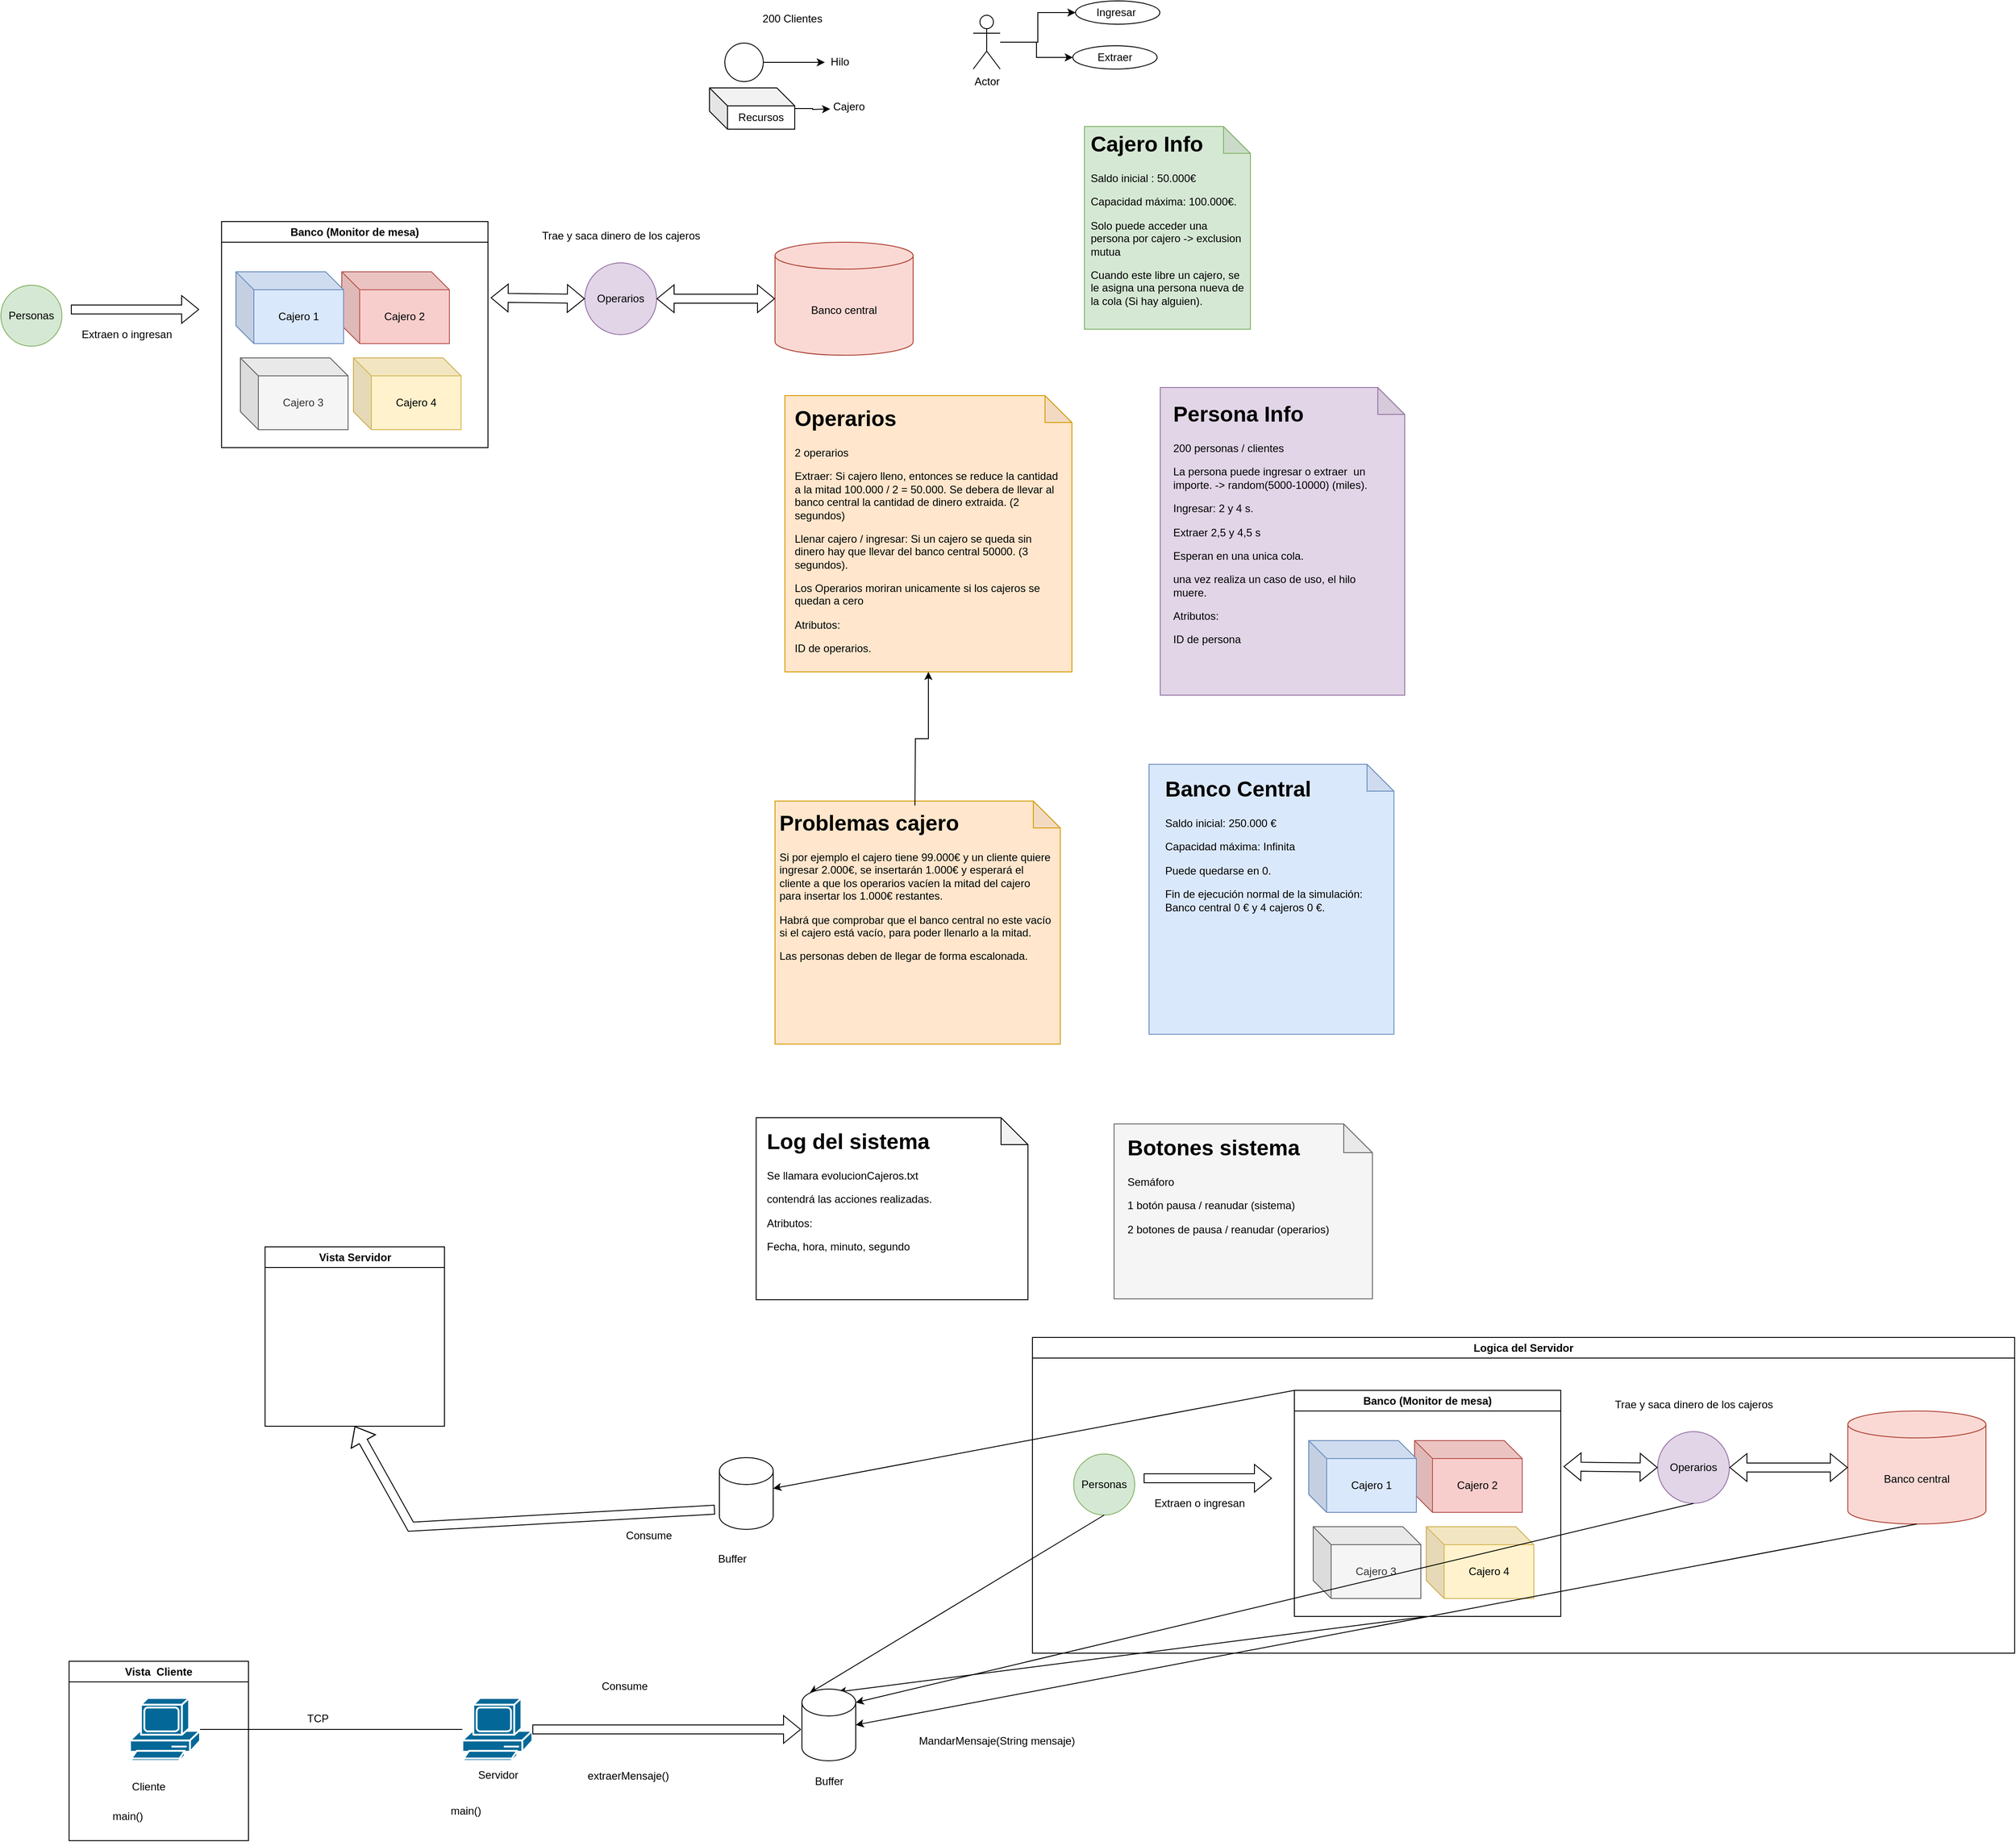 <mxfile version="22.1.8" type="google" pages="2">
  <diagram id="-rW1YneL_aaroQjh3g_W" name="Página-1">
    <mxGraphModel grid="0" page="1" gridSize="10" guides="1" tooltips="1" connect="1" arrows="1" fold="1" pageScale="1" pageWidth="827" pageHeight="1169" math="0" shadow="0">
      <root>
        <mxCell id="0" />
        <mxCell id="1" parent="0" />
        <mxCell id="TOYKRVpFgdd3Ip-o90Fe-3" value="200 Clientes" style="text;html=1;align=center;verticalAlign=middle;resizable=0;points=[];autosize=1;strokeColor=none;fillColor=none;" vertex="1" parent="1">
          <mxGeometry x="52" y="75" width="83" height="26" as="geometry" />
        </mxCell>
        <mxCell id="TOYKRVpFgdd3Ip-o90Fe-7" style="edgeStyle=orthogonalEdgeStyle;rounded=0;orthogonalLoop=1;jettySize=auto;html=1;" edge="1" parent="1" source="TOYKRVpFgdd3Ip-o90Fe-4" target="TOYKRVpFgdd3Ip-o90Fe-5">
          <mxGeometry relative="1" as="geometry" />
        </mxCell>
        <mxCell id="TOYKRVpFgdd3Ip-o90Fe-8" style="edgeStyle=orthogonalEdgeStyle;rounded=0;orthogonalLoop=1;jettySize=auto;html=1;" edge="1" parent="1" source="TOYKRVpFgdd3Ip-o90Fe-4" target="TOYKRVpFgdd3Ip-o90Fe-6">
          <mxGeometry relative="1" as="geometry" />
        </mxCell>
        <mxCell id="TOYKRVpFgdd3Ip-o90Fe-4" value="Actor" style="shape=umlActor;verticalLabelPosition=bottom;verticalAlign=top;html=1;outlineConnect=0;" vertex="1" parent="1">
          <mxGeometry x="296" y="84" width="30" height="60" as="geometry" />
        </mxCell>
        <mxCell id="TOYKRVpFgdd3Ip-o90Fe-5" value="Ingresar&amp;nbsp;" style="ellipse;whiteSpace=wrap;html=1;" vertex="1" parent="1">
          <mxGeometry x="410" y="68" width="94" height="26" as="geometry" />
        </mxCell>
        <mxCell id="TOYKRVpFgdd3Ip-o90Fe-6" value="Extraer" style="ellipse;whiteSpace=wrap;html=1;" vertex="1" parent="1">
          <mxGeometry x="407" y="118" width="94" height="26" as="geometry" />
        </mxCell>
        <mxCell id="TOYKRVpFgdd3Ip-o90Fe-10" value="Cajero 4" style="shape=cube;whiteSpace=wrap;html=1;boundedLbl=1;backgroundOutline=1;darkOpacity=0.05;darkOpacity2=0.1;fillColor=#fff2cc;strokeColor=#d6b656;" vertex="1" parent="1">
          <mxGeometry x="-395" y="466" width="120" height="80" as="geometry" />
        </mxCell>
        <mxCell id="TOYKRVpFgdd3Ip-o90Fe-14" value="" style="shape=note;whiteSpace=wrap;html=1;backgroundOutline=1;darkOpacity=0.05;fillColor=#d5e8d4;strokeColor=#82b366;" vertex="1" parent="1">
          <mxGeometry x="420" y="208" width="185" height="226" as="geometry" />
        </mxCell>
        <mxCell id="TOYKRVpFgdd3Ip-o90Fe-15" value="&lt;h1&gt;Cajero Info&lt;/h1&gt;&lt;p&gt;Saldo inicial : 50.000€&lt;/p&gt;&lt;p&gt;Capacidad máxima: 100.000€.&lt;/p&gt;&lt;p&gt;Solo puede acceder una persona por cajero -&amp;gt; exclusion mutua&lt;/p&gt;&lt;p&gt;Cuando este libre un cajero, se le asigna una persona nueva de la cola (Si hay alguien).&lt;/p&gt;" style="text;html=1;spacing=5;spacingTop=-20;whiteSpace=wrap;overflow=hidden;rounded=0;" vertex="1" parent="1">
          <mxGeometry x="422" y="208" width="183" height="224" as="geometry" />
        </mxCell>
        <mxCell id="TOYKRVpFgdd3Ip-o90Fe-16" value="" style="shape=note;whiteSpace=wrap;html=1;backgroundOutline=1;darkOpacity=0.05;fillColor=#e1d5e7;strokeColor=#9673a6;" vertex="1" parent="1">
          <mxGeometry x="504.5" y="499" width="272.5" height="343" as="geometry" />
        </mxCell>
        <mxCell id="TOYKRVpFgdd3Ip-o90Fe-17" value="&lt;h1&gt;Persona Info&lt;/h1&gt;&lt;p&gt;200 personas / clientes&lt;br&gt;&lt;/p&gt;&lt;p&gt;La persona puede ingresar o extraer&amp;nbsp; un importe. -&amp;gt; random(5000-10000) (miles).&lt;/p&gt;&lt;p&gt;Ingresar: 2 y 4 s.&lt;/p&gt;&lt;p&gt;Extraer 2,5 y 4,5 s&lt;/p&gt;&lt;p&gt;Esperan en una unica cola.&lt;/p&gt;&lt;p&gt;una vez realiza un caso de uso, el hilo muere.&lt;/p&gt;&lt;p&gt;Atributos:&lt;/p&gt;&lt;p&gt;ID de persona&lt;/p&gt;&lt;p&gt;&lt;br&gt;&lt;/p&gt;" style="text;html=1;strokeColor=none;fillColor=none;spacing=5;spacingTop=-20;whiteSpace=wrap;overflow=hidden;rounded=0;" vertex="1" parent="1">
          <mxGeometry x="513.5" y="508.5" width="251.5" height="324" as="geometry" />
        </mxCell>
        <mxCell id="TOYKRVpFgdd3Ip-o90Fe-19" style="edgeStyle=orthogonalEdgeStyle;rounded=0;orthogonalLoop=1;jettySize=auto;html=1;" edge="1" parent="1" source="TOYKRVpFgdd3Ip-o90Fe-18">
          <mxGeometry relative="1" as="geometry">
            <mxPoint x="130.543" y="136.5" as="targetPoint" />
          </mxGeometry>
        </mxCell>
        <mxCell id="TOYKRVpFgdd3Ip-o90Fe-18" value="" style="ellipse;whiteSpace=wrap;html=1;aspect=fixed;" vertex="1" parent="1">
          <mxGeometry x="19" y="115" width="43" height="43" as="geometry" />
        </mxCell>
        <mxCell id="TOYKRVpFgdd3Ip-o90Fe-20" value="Hilo" style="text;html=1;align=center;verticalAlign=middle;resizable=0;points=[];autosize=1;strokeColor=none;fillColor=none;" vertex="1" parent="1">
          <mxGeometry x="128" y="123" width="37" height="26" as="geometry" />
        </mxCell>
        <mxCell id="TOYKRVpFgdd3Ip-o90Fe-22" style="edgeStyle=orthogonalEdgeStyle;rounded=0;orthogonalLoop=1;jettySize=auto;html=1;" edge="1" parent="1" source="TOYKRVpFgdd3Ip-o90Fe-21">
          <mxGeometry relative="1" as="geometry">
            <mxPoint x="136.486" y="188.5" as="targetPoint" />
          </mxGeometry>
        </mxCell>
        <mxCell id="TOYKRVpFgdd3Ip-o90Fe-21" value="Recursos" style="shape=cube;whiteSpace=wrap;html=1;boundedLbl=1;backgroundOutline=1;darkOpacity=0.05;darkOpacity2=0.1;" vertex="1" parent="1">
          <mxGeometry x="2" y="165" width="95" height="46" as="geometry" />
        </mxCell>
        <mxCell id="TOYKRVpFgdd3Ip-o90Fe-23" value="Cajero" style="text;html=1;align=center;verticalAlign=middle;resizable=0;points=[];autosize=1;strokeColor=none;fillColor=none;" vertex="1" parent="1">
          <mxGeometry x="131" y="173" width="52" height="26" as="geometry" />
        </mxCell>
        <mxCell id="TOYKRVpFgdd3Ip-o90Fe-24" value="Personas" style="ellipse;whiteSpace=wrap;html=1;aspect=fixed;fillColor=#d5e8d4;strokeColor=#82b366;" vertex="1" parent="1">
          <mxGeometry x="-788" y="385" width="68" height="68" as="geometry" />
        </mxCell>
        <mxCell id="TOYKRVpFgdd3Ip-o90Fe-25" value="" style="shape=flexArrow;endArrow=classic;html=1;rounded=0;" edge="1" parent="1">
          <mxGeometry width="50" height="50" relative="1" as="geometry">
            <mxPoint x="-710" y="412" as="sourcePoint" />
            <mxPoint x="-567" y="412" as="targetPoint" />
          </mxGeometry>
        </mxCell>
        <mxCell id="TOYKRVpFgdd3Ip-o90Fe-26" value="Operarios" style="ellipse;whiteSpace=wrap;html=1;aspect=fixed;fillColor=#e1d5e7;strokeColor=#9673a6;" vertex="1" parent="1">
          <mxGeometry x="-137" y="360" width="80" height="80" as="geometry" />
        </mxCell>
        <mxCell id="TOYKRVpFgdd3Ip-o90Fe-28" value="" style="shape=note;whiteSpace=wrap;html=1;backgroundOutline=1;darkOpacity=0.05;fillColor=#ffe6cc;strokeColor=#d79b00;" vertex="1" parent="1">
          <mxGeometry x="86" y="508" width="320" height="308" as="geometry" />
        </mxCell>
        <mxCell id="TOYKRVpFgdd3Ip-o90Fe-29" value="&lt;h1&gt;Operarios&lt;/h1&gt;&lt;p&gt;2 operarios&lt;br&gt;&lt;/p&gt;&lt;p&gt;Extraer: Si cajero lleno, entonces se reduce la cantidad a la mitad 100.000 / 2 = 50.000. Se debera de llevar al banco central la cantidad de dinero extraida. (2 segundos)&lt;br&gt;&lt;/p&gt;&lt;p&gt;&lt;span style=&quot;background-color: initial;&quot;&gt;Llenar cajero / ingresar: Si un cajero se queda sin dinero hay que llevar del banco central 50000. (3 segundos).&lt;br&gt;&lt;/span&gt;&lt;/p&gt;&lt;p&gt;&lt;span style=&quot;background-color: initial;&quot;&gt;Los Operarios moriran unicamente si los cajeros se quedan a cero&lt;/span&gt;&lt;/p&gt;&lt;p&gt;Atributos:&lt;/p&gt;&lt;p&gt;ID de operarios.&lt;/p&gt;&lt;p&gt;&lt;br&gt;&lt;/p&gt;&lt;br&gt;&lt;p&gt;&lt;br&gt;&lt;/p&gt;" style="text;html=1;strokeColor=none;fillColor=none;spacing=5;spacingTop=-20;whiteSpace=wrap;overflow=hidden;rounded=0;" vertex="1" parent="1">
          <mxGeometry x="92" y="514" width="302" height="302" as="geometry" />
        </mxCell>
        <mxCell id="213ZR3Vs4Sug7kbHB3aE-2" value="" style="shape=note;whiteSpace=wrap;html=1;backgroundOutline=1;darkOpacity=0.05;fillColor=#ffe6cc;strokeColor=#d79b00;" vertex="1" parent="1">
          <mxGeometry x="75" y="960" width="318" height="271" as="geometry" />
        </mxCell>
        <mxCell id="LbQRR7b4N_GPmRd7gJA1-1" style="edgeStyle=orthogonalEdgeStyle;rounded=0;orthogonalLoop=1;jettySize=auto;html=1;" edge="1" parent="1" target="TOYKRVpFgdd3Ip-o90Fe-28">
          <mxGeometry relative="1" as="geometry">
            <mxPoint x="231" y="965" as="sourcePoint" />
          </mxGeometry>
        </mxCell>
        <mxCell id="213ZR3Vs4Sug7kbHB3aE-3" value="&lt;h1&gt;Problemas cajero&lt;br&gt;&lt;/h1&gt;&lt;p&gt;Si por ejemplo el cajero tiene 99.000€ y un cliente quiere ingresar 2.000€, se insertarán 1.000€ y esperará el cliente a que los operarios vacíen la mitad del cajero para insertar los 1.000€ restantes.&lt;/p&gt;&lt;p&gt;Habrá que comprobar que el banco central no este vacío si el cajero está vacío, para poder llenarlo a la mitad.&lt;br&gt;&lt;/p&gt;&lt;p&gt;Las personas deben de llegar de forma escalonada.&lt;/p&gt;" style="text;html=1;strokeColor=none;fillColor=none;spacing=5;spacingTop=-20;whiteSpace=wrap;overflow=hidden;rounded=0;" vertex="1" parent="1">
          <mxGeometry x="75" y="965" width="311" height="266" as="geometry" />
        </mxCell>
        <mxCell id="213ZR3Vs4Sug7kbHB3aE-5" value="" style="shape=note;whiteSpace=wrap;html=1;backgroundOutline=1;darkOpacity=0.05;fillColor=#dae8fc;strokeColor=#6c8ebf;" vertex="1" parent="1">
          <mxGeometry x="492" y="919" width="273" height="301" as="geometry" />
        </mxCell>
        <mxCell id="213ZR3Vs4Sug7kbHB3aE-6" value="&lt;h1&gt;Banco Central&lt;/h1&gt;&lt;p&gt;Saldo inicial: 250.000 €&lt;br&gt;&lt;/p&gt;&lt;p&gt;Capacidad máxima: Infinita&lt;/p&gt;&lt;p&gt;Puede quedarse en 0.&lt;/p&gt;&lt;p&gt;Fin de ejecución normal de la simulación: Banco central 0 € y 4 cajeros 0 €.&lt;br&gt;&lt;/p&gt;&lt;p&gt;&lt;br&gt;&lt;/p&gt;&lt;p&gt;&lt;br&gt;&lt;/p&gt;&lt;p&gt;&lt;br&gt;&lt;/p&gt;" style="text;html=1;strokeColor=none;fillColor=none;spacing=5;spacingTop=-20;whiteSpace=wrap;overflow=hidden;rounded=0;" vertex="1" parent="1">
          <mxGeometry x="504.5" y="927" width="248" height="267" as="geometry" />
        </mxCell>
        <mxCell id="213ZR3Vs4Sug7kbHB3aE-7" value="" style="shape=note;whiteSpace=wrap;html=1;backgroundOutline=1;darkOpacity=0.05;" vertex="1" parent="1">
          <mxGeometry x="54" y="1313" width="303" height="203" as="geometry" />
        </mxCell>
        <mxCell id="213ZR3Vs4Sug7kbHB3aE-8" value="&lt;h1&gt;Log del sistema&lt;br&gt;&lt;/h1&gt;&lt;p&gt;Se llamara evolucionCajeros.txt&lt;/p&gt;&lt;p&gt;contendrá las acciones realizadas.&lt;/p&gt;&lt;p&gt;Atributos:&lt;/p&gt;&lt;p&gt;Fecha, hora, minuto, segundo&lt;br&gt;&lt;/p&gt;&lt;p&gt;&lt;br&gt;&lt;/p&gt;" style="text;html=1;strokeColor=none;fillColor=none;spacing=5;spacingTop=-20;whiteSpace=wrap;overflow=hidden;rounded=0;" vertex="1" parent="1">
          <mxGeometry x="61" y="1320" width="285" height="189" as="geometry" />
        </mxCell>
        <mxCell id="213ZR3Vs4Sug7kbHB3aE-9" value="" style="shape=note;whiteSpace=wrap;html=1;backgroundOutline=1;darkOpacity=0.05;size=32;fillColor=#f5f5f5;fontColor=#333333;strokeColor=#666666;" vertex="1" parent="1">
          <mxGeometry x="453" y="1320" width="288" height="195" as="geometry" />
        </mxCell>
        <mxCell id="213ZR3Vs4Sug7kbHB3aE-10" value="&lt;h1&gt;Botones sistema&lt;br&gt;&lt;/h1&gt;&lt;p&gt;Semáforo &lt;br&gt;&lt;/p&gt;&lt;p&gt;1 botón pausa / reanudar (sistema)&lt;br&gt;&lt;/p&gt;&lt;p&gt;2 botones de pausa / reanudar (operarios)&lt;br&gt;&lt;/p&gt;" style="text;html=1;strokeColor=none;fillColor=none;spacing=5;spacingTop=-20;whiteSpace=wrap;overflow=hidden;rounded=0;" vertex="1" parent="1">
          <mxGeometry x="463" y="1327" width="269" height="181" as="geometry" />
        </mxCell>
        <mxCell id="LbQRR7b4N_GPmRd7gJA1-3" value="Banco (Monitor de mesa)" style="swimlane;whiteSpace=wrap;html=1;" vertex="1" parent="1">
          <mxGeometry x="-542" y="314" width="297" height="252" as="geometry" />
        </mxCell>
        <mxCell id="TOYKRVpFgdd3Ip-o90Fe-11" value="Cajero 3" style="shape=cube;whiteSpace=wrap;html=1;boundedLbl=1;backgroundOutline=1;darkOpacity=0.05;darkOpacity2=0.1;fillColor=#f5f5f5;fontColor=#333333;strokeColor=#666666;" vertex="1" parent="LbQRR7b4N_GPmRd7gJA1-3">
          <mxGeometry x="21" y="152" width="120" height="80" as="geometry" />
        </mxCell>
        <mxCell id="TOYKRVpFgdd3Ip-o90Fe-12" value="Cajero 2" style="shape=cube;whiteSpace=wrap;html=1;boundedLbl=1;backgroundOutline=1;darkOpacity=0.05;darkOpacity2=0.1;fillColor=#f8cecc;strokeColor=#b85450;" vertex="1" parent="LbQRR7b4N_GPmRd7gJA1-3">
          <mxGeometry x="134" y="56" width="120" height="80" as="geometry" />
        </mxCell>
        <mxCell id="TOYKRVpFgdd3Ip-o90Fe-9" value="Cajero 1" style="shape=cube;whiteSpace=wrap;html=1;boundedLbl=1;backgroundOutline=1;darkOpacity=0.05;darkOpacity2=0.1;fillColor=#dae8fc;strokeColor=#6c8ebf;" vertex="1" parent="LbQRR7b4N_GPmRd7gJA1-3">
          <mxGeometry x="16" y="56" width="120" height="80" as="geometry" />
        </mxCell>
        <mxCell id="LbQRR7b4N_GPmRd7gJA1-4" value="Banco central" style="shape=cylinder3;whiteSpace=wrap;html=1;boundedLbl=1;backgroundOutline=1;size=15;fillColor=#fad9d5;strokeColor=#ae4132;" vertex="1" parent="1">
          <mxGeometry x="75" y="337" width="154" height="126" as="geometry" />
        </mxCell>
        <mxCell id="LbQRR7b4N_GPmRd7gJA1-8" value="" style="shape=flexArrow;endArrow=classic;startArrow=classic;html=1;rounded=0;entryX=0;entryY=0.5;entryDx=0;entryDy=0;" edge="1" parent="1" target="TOYKRVpFgdd3Ip-o90Fe-26">
          <mxGeometry width="100" height="100" relative="1" as="geometry">
            <mxPoint x="-242" y="399" as="sourcePoint" />
            <mxPoint x="-113" y="420.5" as="targetPoint" />
          </mxGeometry>
        </mxCell>
        <mxCell id="LbQRR7b4N_GPmRd7gJA1-9" value="" style="shape=flexArrow;endArrow=classic;startArrow=classic;html=1;rounded=0;entryX=0;entryY=0.5;entryDx=0;entryDy=0;entryPerimeter=0;exitX=1;exitY=0.5;exitDx=0;exitDy=0;" edge="1" parent="1" source="TOYKRVpFgdd3Ip-o90Fe-26" target="LbQRR7b4N_GPmRd7gJA1-4">
          <mxGeometry width="100" height="100" relative="1" as="geometry">
            <mxPoint x="-41" y="391" as="sourcePoint" />
            <mxPoint x="64" y="392" as="targetPoint" />
          </mxGeometry>
        </mxCell>
        <mxCell id="LbQRR7b4N_GPmRd7gJA1-10" value="Extraen o ingresan" style="text;html=1;align=center;verticalAlign=middle;resizable=0;points=[];autosize=1;strokeColor=none;fillColor=none;" vertex="1" parent="1">
          <mxGeometry x="-706" y="427" width="116" height="26" as="geometry" />
        </mxCell>
        <mxCell id="LbQRR7b4N_GPmRd7gJA1-12" value="Trae y saca dinero de los cajeros" style="text;html=1;align=center;verticalAlign=middle;resizable=0;points=[];autosize=1;strokeColor=none;fillColor=none;" vertex="1" parent="1">
          <mxGeometry x="-192.5" y="317" width="190" height="26" as="geometry" />
        </mxCell>
        <mxCell id="a63DuIp2s9BweYHdK9Pb-1" value="" style="shape=mxgraph.cisco.computers_and_peripherals.pc;sketch=0;html=1;pointerEvents=1;dashed=0;fillColor=#036897;strokeColor=#ffffff;strokeWidth=2;verticalLabelPosition=bottom;verticalAlign=top;align=center;outlineConnect=0;" vertex="1" parent="1">
          <mxGeometry x="-644" y="1960" width="78" height="70" as="geometry" />
        </mxCell>
        <mxCell id="a63DuIp2s9BweYHdK9Pb-2" value="" style="shape=mxgraph.cisco.computers_and_peripherals.pc;sketch=0;html=1;pointerEvents=1;dashed=0;fillColor=#036897;strokeColor=#ffffff;strokeWidth=2;verticalLabelPosition=bottom;verticalAlign=top;align=center;outlineConnect=0;" vertex="1" parent="1">
          <mxGeometry x="-273.5" y="1960" width="78" height="70" as="geometry" />
        </mxCell>
        <mxCell id="a63DuIp2s9BweYHdK9Pb-3" value="Cliente&amp;nbsp;" style="text;html=1;align=center;verticalAlign=middle;resizable=0;points=[];autosize=1;strokeColor=none;fillColor=none;" vertex="1" parent="1">
          <mxGeometry x="-652.5" y="2046" width="60" height="26" as="geometry" />
        </mxCell>
        <mxCell id="a63DuIp2s9BweYHdK9Pb-4" value="&lt;br&gt;Servidor&lt;br&gt;" style="text;html=1;align=center;verticalAlign=middle;resizable=0;points=[];autosize=1;strokeColor=none;fillColor=none;" vertex="1" parent="1">
          <mxGeometry x="-266" y="2017" width="63" height="41" as="geometry" />
        </mxCell>
        <mxCell id="a63DuIp2s9BweYHdK9Pb-5" value="" style="endArrow=none;html=1;rounded=0;" edge="1" parent="1" source="a63DuIp2s9BweYHdK9Pb-1" target="a63DuIp2s9BweYHdK9Pb-2">
          <mxGeometry width="50" height="50" relative="1" as="geometry">
            <mxPoint x="-400" y="2117" as="sourcePoint" />
            <mxPoint x="-350" y="2067" as="targetPoint" />
          </mxGeometry>
        </mxCell>
        <mxCell id="a63DuIp2s9BweYHdK9Pb-6" value="TCP" style="text;html=1;align=center;verticalAlign=middle;resizable=0;points=[];autosize=1;strokeColor=none;fillColor=none;" vertex="1" parent="1">
          <mxGeometry x="-456.5" y="1970" width="42" height="26" as="geometry" />
        </mxCell>
        <mxCell id="a63DuIp2s9BweYHdK9Pb-21" value="Cajero 4" style="shape=cube;whiteSpace=wrap;html=1;boundedLbl=1;backgroundOutline=1;darkOpacity=0.05;darkOpacity2=0.1;fillColor=#fff2cc;strokeColor=#d6b656;" vertex="1" parent="1">
          <mxGeometry x="801" y="1769" width="120" height="80" as="geometry" />
        </mxCell>
        <mxCell id="a63DuIp2s9BweYHdK9Pb-22" value="Personas" style="ellipse;whiteSpace=wrap;html=1;aspect=fixed;fillColor=#d5e8d4;strokeColor=#82b366;" vertex="1" parent="1">
          <mxGeometry x="408" y="1688" width="68" height="68" as="geometry" />
        </mxCell>
        <mxCell id="a63DuIp2s9BweYHdK9Pb-23" value="" style="shape=flexArrow;endArrow=classic;html=1;rounded=0;" edge="1" parent="1">
          <mxGeometry width="50" height="50" relative="1" as="geometry">
            <mxPoint x="486" y="1715" as="sourcePoint" />
            <mxPoint x="629" y="1715" as="targetPoint" />
          </mxGeometry>
        </mxCell>
        <mxCell id="a63DuIp2s9BweYHdK9Pb-24" value="Operarios" style="ellipse;whiteSpace=wrap;html=1;aspect=fixed;fillColor=#e1d5e7;strokeColor=#9673a6;" vertex="1" parent="1">
          <mxGeometry x="1059" y="1663" width="80" height="80" as="geometry" />
        </mxCell>
        <mxCell id="a63DuIp2s9BweYHdK9Pb-25" value="Banco (Monitor de mesa)" style="swimlane;whiteSpace=wrap;html=1;" vertex="1" parent="1">
          <mxGeometry x="654" y="1617" width="297" height="252" as="geometry" />
        </mxCell>
        <mxCell id="a63DuIp2s9BweYHdK9Pb-26" value="Cajero 3" style="shape=cube;whiteSpace=wrap;html=1;boundedLbl=1;backgroundOutline=1;darkOpacity=0.05;darkOpacity2=0.1;fillColor=#f5f5f5;fontColor=#333333;strokeColor=#666666;" vertex="1" parent="a63DuIp2s9BweYHdK9Pb-25">
          <mxGeometry x="21" y="152" width="120" height="80" as="geometry" />
        </mxCell>
        <mxCell id="a63DuIp2s9BweYHdK9Pb-27" value="Cajero 2" style="shape=cube;whiteSpace=wrap;html=1;boundedLbl=1;backgroundOutline=1;darkOpacity=0.05;darkOpacity2=0.1;fillColor=#f8cecc;strokeColor=#b85450;" vertex="1" parent="a63DuIp2s9BweYHdK9Pb-25">
          <mxGeometry x="134" y="56" width="120" height="80" as="geometry" />
        </mxCell>
        <mxCell id="a63DuIp2s9BweYHdK9Pb-28" value="Cajero 1" style="shape=cube;whiteSpace=wrap;html=1;boundedLbl=1;backgroundOutline=1;darkOpacity=0.05;darkOpacity2=0.1;fillColor=#dae8fc;strokeColor=#6c8ebf;" vertex="1" parent="a63DuIp2s9BweYHdK9Pb-25">
          <mxGeometry x="16" y="56" width="120" height="80" as="geometry" />
        </mxCell>
        <mxCell id="a63DuIp2s9BweYHdK9Pb-29" value="Banco central" style="shape=cylinder3;whiteSpace=wrap;html=1;boundedLbl=1;backgroundOutline=1;size=15;fillColor=#fad9d5;strokeColor=#ae4132;" vertex="1" parent="1">
          <mxGeometry x="1271" y="1640" width="154" height="126" as="geometry" />
        </mxCell>
        <mxCell id="a63DuIp2s9BweYHdK9Pb-30" value="" style="shape=flexArrow;endArrow=classic;startArrow=classic;html=1;rounded=0;entryX=0;entryY=0.5;entryDx=0;entryDy=0;" edge="1" parent="1" target="a63DuIp2s9BweYHdK9Pb-24">
          <mxGeometry width="100" height="100" relative="1" as="geometry">
            <mxPoint x="954" y="1702" as="sourcePoint" />
            <mxPoint x="1083" y="1723.5" as="targetPoint" />
          </mxGeometry>
        </mxCell>
        <mxCell id="a63DuIp2s9BweYHdK9Pb-31" value="" style="shape=flexArrow;endArrow=classic;startArrow=classic;html=1;rounded=0;entryX=0;entryY=0.5;entryDx=0;entryDy=0;entryPerimeter=0;exitX=1;exitY=0.5;exitDx=0;exitDy=0;" edge="1" parent="1" source="a63DuIp2s9BweYHdK9Pb-24" target="a63DuIp2s9BweYHdK9Pb-29">
          <mxGeometry width="100" height="100" relative="1" as="geometry">
            <mxPoint x="1155" y="1694" as="sourcePoint" />
            <mxPoint x="1260" y="1695" as="targetPoint" />
          </mxGeometry>
        </mxCell>
        <mxCell id="a63DuIp2s9BweYHdK9Pb-32" value="Extraen o ingresan" style="text;html=1;align=center;verticalAlign=middle;resizable=0;points=[];autosize=1;strokeColor=none;fillColor=none;" vertex="1" parent="1">
          <mxGeometry x="490" y="1730" width="116" height="26" as="geometry" />
        </mxCell>
        <mxCell id="a63DuIp2s9BweYHdK9Pb-33" value="Trae y saca dinero de los cajeros" style="text;html=1;align=center;verticalAlign=middle;resizable=0;points=[];autosize=1;strokeColor=none;fillColor=none;" vertex="1" parent="1">
          <mxGeometry x="1003.5" y="1620" width="190" height="26" as="geometry" />
        </mxCell>
        <mxCell id="a63DuIp2s9BweYHdK9Pb-34" value="Logica del Servidor" style="swimlane;whiteSpace=wrap;html=1;" vertex="1" parent="1">
          <mxGeometry x="362" y="1558" width="1095" height="352" as="geometry" />
        </mxCell>
        <mxCell id="a63DuIp2s9BweYHdK9Pb-35" value="main()" style="text;html=1;align=center;verticalAlign=middle;resizable=0;points=[];autosize=1;strokeColor=none;fillColor=none;" vertex="1" parent="1">
          <mxGeometry x="-674" y="2079" width="54" height="26" as="geometry" />
        </mxCell>
        <mxCell id="a63DuIp2s9BweYHdK9Pb-36" value="main()" style="text;html=1;align=center;verticalAlign=middle;resizable=0;points=[];autosize=1;strokeColor=none;fillColor=none;" vertex="1" parent="1">
          <mxGeometry x="-297" y="2073" width="54" height="26" as="geometry" />
        </mxCell>
        <mxCell id="a63DuIp2s9BweYHdK9Pb-37" value="" style="endArrow=classic;html=1;rounded=0;exitX=0.5;exitY=1;exitDx=0;exitDy=0;entryX=0.145;entryY=0;entryDx=0;entryDy=4.35;entryPerimeter=0;" edge="1" parent="1" source="a63DuIp2s9BweYHdK9Pb-22" target="H0kZTeJ23ygIbYJcNCNT-1">
          <mxGeometry width="50" height="50" relative="1" as="geometry">
            <mxPoint x="491" y="2050" as="sourcePoint" />
            <mxPoint x="205" y="1949" as="targetPoint" />
          </mxGeometry>
        </mxCell>
        <mxCell id="a63DuIp2s9BweYHdK9Pb-38" value="" style="endArrow=classic;html=1;rounded=0;exitX=0.5;exitY=1;exitDx=0;exitDy=0;entryX=0.674;entryY=0.04;entryDx=0;entryDy=0;entryPerimeter=0;" edge="1" parent="1" source="a63DuIp2s9BweYHdK9Pb-25" target="H0kZTeJ23ygIbYJcNCNT-1">
          <mxGeometry width="50" height="50" relative="1" as="geometry">
            <mxPoint x="713" y="1953" as="sourcePoint" />
            <mxPoint x="227" y="1966" as="targetPoint" />
          </mxGeometry>
        </mxCell>
        <mxCell id="a63DuIp2s9BweYHdK9Pb-39" value="" style="endArrow=classic;html=1;rounded=0;exitX=0.5;exitY=1;exitDx=0;exitDy=0;entryX=1;entryY=0;entryDx=0;entryDy=15;entryPerimeter=0;" edge="1" parent="1" source="a63DuIp2s9BweYHdK9Pb-24" target="H0kZTeJ23ygIbYJcNCNT-1">
          <mxGeometry width="50" height="50" relative="1" as="geometry">
            <mxPoint x="713" y="1953" as="sourcePoint" />
            <mxPoint x="262" y="1982" as="targetPoint" />
          </mxGeometry>
        </mxCell>
        <mxCell id="a63DuIp2s9BweYHdK9Pb-40" value="" style="endArrow=classic;html=1;rounded=0;exitX=0.5;exitY=1;exitDx=0;exitDy=0;exitPerimeter=0;entryX=1;entryY=0.5;entryDx=0;entryDy=0;entryPerimeter=0;" edge="1" parent="1" source="a63DuIp2s9BweYHdK9Pb-29" target="H0kZTeJ23ygIbYJcNCNT-1">
          <mxGeometry width="50" height="50" relative="1" as="geometry">
            <mxPoint x="713" y="1953" as="sourcePoint" />
            <mxPoint x="292" y="1994" as="targetPoint" />
          </mxGeometry>
        </mxCell>
        <mxCell id="H0kZTeJ23ygIbYJcNCNT-1" value="" style="shape=cylinder3;whiteSpace=wrap;html=1;boundedLbl=1;backgroundOutline=1;size=15;" vertex="1" parent="1">
          <mxGeometry x="105" y="1950" width="60" height="80" as="geometry" />
        </mxCell>
        <mxCell id="H0kZTeJ23ygIbYJcNCNT-2" value="Buffer" style="text;html=1;align=center;verticalAlign=middle;resizable=0;points=[];autosize=1;strokeColor=none;fillColor=none;" vertex="1" parent="1">
          <mxGeometry x="110" y="2040" width="50" height="26" as="geometry" />
        </mxCell>
        <mxCell id="H0kZTeJ23ygIbYJcNCNT-4" value="" style="shape=flexArrow;endArrow=classic;html=1;rounded=0;" edge="1" parent="1" source="a63DuIp2s9BweYHdK9Pb-2">
          <mxGeometry width="50" height="50" relative="1" as="geometry">
            <mxPoint x="75" y="2071" as="sourcePoint" />
            <mxPoint x="104" y="1995" as="targetPoint" />
          </mxGeometry>
        </mxCell>
        <mxCell id="H0kZTeJ23ygIbYJcNCNT-5" value="Consume" style="text;html=1;align=center;verticalAlign=middle;resizable=0;points=[];autosize=1;strokeColor=none;fillColor=none;" vertex="1" parent="1">
          <mxGeometry x="-130" y="1934" width="73" height="26" as="geometry" />
        </mxCell>
        <mxCell id="H0kZTeJ23ygIbYJcNCNT-6" value="MandarMensaje(String mensaje)" style="text;html=1;align=center;verticalAlign=middle;resizable=0;points=[];autosize=1;strokeColor=none;fillColor=none;" vertex="1" parent="1">
          <mxGeometry x="222.5" y="1995" width="198" height="26" as="geometry" />
        </mxCell>
        <mxCell id="H0kZTeJ23ygIbYJcNCNT-7" value="extraerMensaje()" style="text;html=1;align=center;verticalAlign=middle;resizable=0;points=[];autosize=1;strokeColor=none;fillColor=none;" vertex="1" parent="1">
          <mxGeometry x="-144.5" y="2034" width="110" height="26" as="geometry" />
        </mxCell>
        <mxCell id="H0kZTeJ23ygIbYJcNCNT-9" value="Vista&amp;nbsp; Cliente" style="swimlane;whiteSpace=wrap;html=1;" vertex="1" parent="1">
          <mxGeometry x="-712" y="1919" width="200" height="200" as="geometry" />
        </mxCell>
        <mxCell id="H0kZTeJ23ygIbYJcNCNT-10" value="Vista Servidor" style="swimlane;whiteSpace=wrap;html=1;" vertex="1" parent="1">
          <mxGeometry x="-493.5" y="1457" width="200" height="200" as="geometry" />
        </mxCell>
        <mxCell id="H0kZTeJ23ygIbYJcNCNT-12" value="" style="shape=flexArrow;endArrow=classic;html=1;rounded=0;entryX=0.5;entryY=1;entryDx=0;entryDy=0;" edge="1" parent="1" target="H0kZTeJ23ygIbYJcNCNT-10">
          <mxGeometry width="50" height="50" relative="1" as="geometry">
            <mxPoint x="8" y="1750" as="sourcePoint" />
            <mxPoint x="152" y="1841" as="targetPoint" />
            <Array as="points">
              <mxPoint x="-331" y="1769" />
            </Array>
          </mxGeometry>
        </mxCell>
        <mxCell id="H0kZTeJ23ygIbYJcNCNT-13" value="Consume" style="text;html=1;align=center;verticalAlign=middle;resizable=0;points=[];autosize=1;strokeColor=none;fillColor=none;" vertex="1" parent="1">
          <mxGeometry x="-103" y="1766" width="73" height="26" as="geometry" />
        </mxCell>
        <mxCell id="Id2qoOjD6GwzRdI1iqj3-3" value="" style="shape=cylinder3;whiteSpace=wrap;html=1;boundedLbl=1;backgroundOutline=1;size=15;" vertex="1" parent="1">
          <mxGeometry x="13" y="1692" width="60" height="80" as="geometry" />
        </mxCell>
        <mxCell id="Id2qoOjD6GwzRdI1iqj3-4" value="Buffer" style="text;html=1;align=center;verticalAlign=middle;resizable=0;points=[];autosize=1;strokeColor=none;fillColor=none;" vertex="1" parent="1">
          <mxGeometry x="2" y="1792" width="50" height="26" as="geometry" />
        </mxCell>
        <mxCell id="Id2qoOjD6GwzRdI1iqj3-5" value="" style="endArrow=classic;html=1;rounded=0;exitX=0;exitY=0;exitDx=0;exitDy=0;" edge="1" parent="1" source="a63DuIp2s9BweYHdK9Pb-25" target="Id2qoOjD6GwzRdI1iqj3-3">
          <mxGeometry width="50" height="50" relative="1" as="geometry">
            <mxPoint x="608" y="1659" as="sourcePoint" />
            <mxPoint x="658" y="1609" as="targetPoint" />
          </mxGeometry>
        </mxCell>
      </root>
    </mxGraphModel>
  </diagram>
  <diagram id="KnIyE9oFtjrO3DZgg13S" name="Página-2">
    <mxGraphModel grid="0" page="1" gridSize="10" guides="1" tooltips="1" connect="1" arrows="1" fold="1" pageScale="1" pageWidth="827" pageHeight="1169" math="0" shadow="0">
      <root>
        <mxCell id="0" />
        <mxCell id="1" parent="0" />
        <mxCell id="SP0Xm4DU5gB8TDn_Py0f-1" value="Logica del Servidor" style="swimlane;whiteSpace=wrap;html=1;swimlaneFillColor=default;fillColor=#1ba1e2;fontColor=#ffffff;strokeColor=#006EAF;" vertex="1" parent="1">
          <mxGeometry x="451" y="2641" width="765" height="254" as="geometry" />
        </mxCell>
        <mxCell id="SP0Xm4DU5gB8TDn_Py0f-2" value="Personas" style="ellipse;whiteSpace=wrap;html=1;aspect=fixed;fillColor=#1ba1e2;strokeColor=#006EAF;fontColor=#ffffff;" vertex="1" parent="SP0Xm4DU5gB8TDn_Py0f-1">
          <mxGeometry x="21.5" y="91" width="53" height="53" as="geometry" />
        </mxCell>
        <mxCell id="SP0Xm4DU5gB8TDn_Py0f-3" value="" style="shape=flexArrow;endArrow=classic;html=1;rounded=0;entryX=0;entryY=0.5;entryDx=0;entryDy=0;" edge="1" parent="SP0Xm4DU5gB8TDn_Py0f-1" target="SP0Xm4DU5gB8TDn_Py0f-9">
          <mxGeometry width="50" height="50" relative="1" as="geometry">
            <mxPoint x="74.5" y="116.91" as="sourcePoint" />
            <mxPoint x="128" y="117" as="targetPoint" />
          </mxGeometry>
        </mxCell>
        <mxCell id="SP0Xm4DU5gB8TDn_Py0f-4" value="Extraen o ingresan" style="text;html=1;align=center;verticalAlign=middle;resizable=0;points=[];autosize=1;strokeColor=none;fillColor=none;" vertex="1" parent="SP0Xm4DU5gB8TDn_Py0f-1">
          <mxGeometry x="70" y="81" width="116" height="26" as="geometry" />
        </mxCell>
        <mxCell id="SP0Xm4DU5gB8TDn_Py0f-5" value="Cajero 4" style="shape=cube;whiteSpace=wrap;html=1;boundedLbl=1;backgroundOutline=1;darkOpacity=0.05;darkOpacity2=0.1;fillColor=#1ba1e2;strokeColor=#006EAF;fontColor=#ffffff;" vertex="1" parent="SP0Xm4DU5gB8TDn_Py0f-1">
          <mxGeometry x="294" y="118" width="84" height="31" as="geometry" />
        </mxCell>
        <mxCell id="SP0Xm4DU5gB8TDn_Py0f-6" value="Cajero 3" style="shape=cube;whiteSpace=wrap;html=1;boundedLbl=1;backgroundOutline=1;darkOpacity=0.05;darkOpacity2=0.1;fillColor=#1ba1e2;fontColor=#ffffff;strokeColor=#006EAF;" vertex="1" parent="SP0Xm4DU5gB8TDn_Py0f-1">
          <mxGeometry x="220" y="118" width="94" height="32" as="geometry" />
        </mxCell>
        <mxCell id="SP0Xm4DU5gB8TDn_Py0f-7" value="Cajero 2" style="shape=cube;whiteSpace=wrap;html=1;boundedLbl=1;backgroundOutline=1;darkOpacity=0.05;darkOpacity2=0.1;fillColor=#1ba1e2;strokeColor=#006EAF;fontColor=#ffffff;" vertex="1" parent="SP0Xm4DU5gB8TDn_Py0f-1">
          <mxGeometry x="272" y="85" width="87" height="33" as="geometry" />
        </mxCell>
        <mxCell id="SP0Xm4DU5gB8TDn_Py0f-8" value="Cajero 1" style="shape=cube;whiteSpace=wrap;html=1;boundedLbl=1;backgroundOutline=1;darkOpacity=0.05;darkOpacity2=0.1;fillColor=#1ba1e2;strokeColor=#006EAF;fontColor=#ffffff;" vertex="1" parent="SP0Xm4DU5gB8TDn_Py0f-1">
          <mxGeometry x="200" y="85" width="94" height="33" as="geometry" />
        </mxCell>
        <mxCell id="SP0Xm4DU5gB8TDn_Py0f-9" value="BancoMonitor" style="swimlane;whiteSpace=wrap;html=1;fillColor=#1ba1e2;fontColor=#ffffff;strokeColor=#006EAF;" vertex="1" parent="SP0Xm4DU5gB8TDn_Py0f-1">
          <mxGeometry x="188" y="50.5" width="203" height="134" as="geometry" />
        </mxCell>
        <mxCell id="SP0Xm4DU5gB8TDn_Py0f-10" value="" style="shape=flexArrow;endArrow=classic;startArrow=classic;html=1;rounded=0;" edge="1" parent="SP0Xm4DU5gB8TDn_Py0f-1">
          <mxGeometry width="100" height="100" relative="1" as="geometry">
            <mxPoint x="391" y="123" as="sourcePoint" />
            <mxPoint x="458" y="124" as="targetPoint" />
          </mxGeometry>
        </mxCell>
        <mxCell id="SP0Xm4DU5gB8TDn_Py0f-11" value="Operarios" style="ellipse;whiteSpace=wrap;html=1;aspect=fixed;fillColor=#1ba1e2;strokeColor=#006EAF;fontColor=#ffffff;" vertex="1" parent="SP0Xm4DU5gB8TDn_Py0f-1">
          <mxGeometry x="459" y="94" width="58.5" height="58.5" as="geometry" />
        </mxCell>
        <mxCell id="SP0Xm4DU5gB8TDn_Py0f-12" value="" style="shape=flexArrow;endArrow=classic;startArrow=classic;html=1;rounded=0;exitX=1;exitY=0.5;exitDx=0;exitDy=0;" edge="1" parent="SP0Xm4DU5gB8TDn_Py0f-1">
          <mxGeometry width="100" height="100" relative="1" as="geometry">
            <mxPoint x="517.5" y="122.91" as="sourcePoint" />
            <mxPoint x="596" y="125" as="targetPoint" />
          </mxGeometry>
        </mxCell>
        <mxCell id="SP0Xm4DU5gB8TDn_Py0f-13" value="Banco central" style="shape=cylinder3;whiteSpace=wrap;html=1;boundedLbl=1;backgroundOutline=1;size=15;fillColor=#1ba1e2;strokeColor=#006EAF;fontColor=#ffffff;" vertex="1" parent="SP0Xm4DU5gB8TDn_Py0f-1">
          <mxGeometry x="598" y="71" width="80" height="99.5" as="geometry" />
        </mxCell>
        <mxCell id="SP0Xm4DU5gB8TDn_Py0f-14" value="Manda info" style="text;html=1;align=center;verticalAlign=middle;resizable=0;points=[];autosize=1;strokeColor=none;fillColor=none;" vertex="1" parent="1">
          <mxGeometry x="315" y="2782" width="78" height="26" as="geometry" />
        </mxCell>
        <mxCell id="SP0Xm4DU5gB8TDn_Py0f-15" value="" style="endArrow=classic;html=1;rounded=0;edgeStyle=orthogonalEdgeStyle;entryX=0.982;entryY=0.413;entryDx=0;entryDy=0;entryPerimeter=0;" edge="1" parent="1" target="SP0Xm4DU5gB8TDn_Py0f-18">
          <mxGeometry relative="1" as="geometry">
            <mxPoint x="450" y="2807" as="sourcePoint" />
            <mxPoint x="159.5" y="2639.0" as="targetPoint" />
          </mxGeometry>
        </mxCell>
        <mxCell id="SP0Xm4DU5gB8TDn_Py0f-16" value="" style="shape=message;html=1;outlineConnect=0;" vertex="1" parent="SP0Xm4DU5gB8TDn_Py0f-15">
          <mxGeometry width="20" height="14" relative="1" as="geometry">
            <mxPoint x="-9" y="-6" as="offset" />
          </mxGeometry>
        </mxCell>
        <mxCell id="SP0Xm4DU5gB8TDn_Py0f-17" style="edgeStyle=orthogonalEdgeStyle;rounded=0;orthogonalLoop=1;jettySize=auto;html=1;" edge="1" parent="1" source="SP0Xm4DU5gB8TDn_Py0f-18" target="SP0Xm4DU5gB8TDn_Py0f-22">
          <mxGeometry relative="1" as="geometry" />
        </mxCell>
        <mxCell id="SP0Xm4DU5gB8TDn_Py0f-18" value="" style="shape=cylinder3;whiteSpace=wrap;html=1;boundedLbl=1;backgroundOutline=1;size=15;fillColor=#1ba1e2;fontColor=#ffffff;strokeColor=#006EAF;" vertex="1" parent="1">
          <mxGeometry x="200.5" y="2778" width="60" height="80" as="geometry" />
        </mxCell>
        <mxCell id="SP0Xm4DU5gB8TDn_Py0f-19" value="Buffer Datos" style="text;html=1;align=center;verticalAlign=middle;resizable=0;points=[];autosize=1;strokeColor=none;fillColor=none;" vertex="1" parent="1">
          <mxGeometry x="187.5" y="2858" width="86" height="26" as="geometry" />
        </mxCell>
        <mxCell id="SP0Xm4DU5gB8TDn_Py0f-20" style="edgeStyle=orthogonalEdgeStyle;rounded=0;orthogonalLoop=1;jettySize=auto;html=1;entryX=1;entryY=0.5;entryDx=0;entryDy=0;" edge="1" parent="1" source="SP0Xm4DU5gB8TDn_Py0f-21" target="SP0Xm4DU5gB8TDn_Py0f-30">
          <mxGeometry relative="1" as="geometry" />
        </mxCell>
        <mxCell id="SP0Xm4DU5gB8TDn_Py0f-21" value="" style="shape=mxgraph.cisco.computers_and_peripherals.pc;sketch=0;html=1;pointerEvents=1;dashed=0;fillColor=#036897;strokeColor=#ffffff;strokeWidth=2;verticalLabelPosition=bottom;verticalAlign=top;align=center;outlineConnect=0;" vertex="1" parent="1">
          <mxGeometry x="-325" y="2782" width="78" height="70" as="geometry" />
        </mxCell>
        <mxCell id="SP0Xm4DU5gB8TDn_Py0f-22" value="" style="shape=mxgraph.cisco.computers_and_peripherals.pc;sketch=0;html=1;pointerEvents=1;dashed=0;fillColor=#036897;strokeColor=#ffffff;strokeWidth=2;verticalLabelPosition=bottom;verticalAlign=top;align=center;outlineConnect=0;" vertex="1" parent="1">
          <mxGeometry x="-95.5" y="2782" width="78" height="70" as="geometry" />
        </mxCell>
        <mxCell id="SP0Xm4DU5gB8TDn_Py0f-23" value="Cliente&amp;nbsp;" style="text;html=1;align=center;verticalAlign=middle;resizable=0;points=[];autosize=1;strokeColor=none;fillColor=none;" vertex="1" parent="1">
          <mxGeometry x="-318" y="2854" width="60" height="26" as="geometry" />
        </mxCell>
        <mxCell id="SP0Xm4DU5gB8TDn_Py0f-24" value="&lt;br&gt;Servidor&lt;br&gt;" style="text;html=1;align=center;verticalAlign=middle;resizable=0;points=[];autosize=1;strokeColor=none;fillColor=none;" vertex="1" parent="1">
          <mxGeometry x="-88" y="2839" width="63" height="41" as="geometry" />
        </mxCell>
        <mxCell id="SP0Xm4DU5gB8TDn_Py0f-25" value="" style="endArrow=none;html=1;rounded=0;" edge="1" parent="1" source="SP0Xm4DU5gB8TDn_Py0f-21" target="SP0Xm4DU5gB8TDn_Py0f-22">
          <mxGeometry width="50" height="50" relative="1" as="geometry">
            <mxPoint x="-260" y="2850" as="sourcePoint" />
            <mxPoint x="-172" y="2889" as="targetPoint" />
          </mxGeometry>
        </mxCell>
        <mxCell id="SP0Xm4DU5gB8TDn_Py0f-26" value="TCP" style="text;html=1;align=center;verticalAlign=middle;resizable=0;points=[];autosize=1;strokeColor=none;fillColor=none;" vertex="1" parent="1">
          <mxGeometry x="-195.5" y="2791" width="42" height="26" as="geometry" />
        </mxCell>
        <mxCell id="SP0Xm4DU5gB8TDn_Py0f-27" value="hilo" style="text;html=1;align=center;verticalAlign=middle;resizable=0;points=[];autosize=1;strokeColor=none;fillColor=none;" vertex="1" parent="1">
          <mxGeometry x="-72.5" y="2880" width="38" height="26" as="geometry" />
        </mxCell>
        <mxCell id="SP0Xm4DU5gB8TDn_Py0f-28" value="hilo" style="text;html=1;align=center;verticalAlign=middle;resizable=0;points=[];autosize=1;strokeColor=none;fillColor=none;" vertex="1" parent="1">
          <mxGeometry x="-311.5" y="2880" width="38" height="26" as="geometry" />
        </mxCell>
        <mxCell id="SP0Xm4DU5gB8TDn_Py0f-29" value="VistaCliente" style="swimlane;fontStyle=0;childLayout=stackLayout;horizontal=1;startSize=26;fillColor=#1ba1e2;horizontalStack=0;resizeParent=1;resizeParentMax=0;resizeLast=0;collapsible=1;marginBottom=0;whiteSpace=wrap;html=1;fontColor=#ffffff;strokeColor=#006EAF;" vertex="1" parent="1">
          <mxGeometry x="-627" y="2778" width="202" height="78" as="geometry" />
        </mxCell>
        <mxCell id="SP0Xm4DU5gB8TDn_Py0f-30" value="+ fachadaCliente(): String" style="text;strokeColor=none;fillColor=none;align=left;verticalAlign=top;spacingLeft=4;spacingRight=4;overflow=hidden;rotatable=0;points=[[0,0.5],[1,0.5]];portConstraint=eastwest;whiteSpace=wrap;html=1;" vertex="1" parent="SP0Xm4DU5gB8TDn_Py0f-29">
          <mxGeometry y="26" width="202" height="26" as="geometry" />
        </mxCell>
        <mxCell id="SP0Xm4DU5gB8TDn_Py0f-31" value="+ main():&amp;nbsp;" style="text;strokeColor=none;fillColor=none;align=left;verticalAlign=top;spacingLeft=4;spacingRight=4;overflow=hidden;rotatable=0;points=[[0,0.5],[1,0.5]];portConstraint=eastwest;whiteSpace=wrap;html=1;" vertex="1" parent="SP0Xm4DU5gB8TDn_Py0f-29">
          <mxGeometry y="52" width="202" height="26" as="geometry" />
        </mxCell>
        <mxCell id="SP0Xm4DU5gB8TDn_Py0f-32" value="" style="endArrow=classic;html=1;rounded=0;edgeStyle=orthogonalEdgeStyle;" edge="1" parent="1">
          <mxGeometry relative="1" as="geometry">
            <mxPoint x="450" y="2691" as="sourcePoint" />
            <mxPoint x="193" y="2690" as="targetPoint" />
          </mxGeometry>
        </mxCell>
        <mxCell id="SP0Xm4DU5gB8TDn_Py0f-33" value="" style="shape=message;html=1;outlineConnect=0;" vertex="1" parent="SP0Xm4DU5gB8TDn_Py0f-32">
          <mxGeometry width="20" height="14" relative="1" as="geometry">
            <mxPoint x="-10" y="-7" as="offset" />
          </mxGeometry>
        </mxCell>
        <mxCell id="SP0Xm4DU5gB8TDn_Py0f-34" style="edgeStyle=orthogonalEdgeStyle;rounded=0;orthogonalLoop=1;jettySize=auto;html=1;" edge="1" parent="1" source="SP0Xm4DU5gB8TDn_Py0f-35" target="SP0Xm4DU5gB8TDn_Py0f-44">
          <mxGeometry relative="1" as="geometry" />
        </mxCell>
        <mxCell id="SP0Xm4DU5gB8TDn_Py0f-35" value="" style="shape=cylinder3;whiteSpace=wrap;html=1;boundedLbl=1;backgroundOutline=1;size=15;fillColor=#1ba1e2;fontColor=#ffffff;strokeColor=#006EAF;" vertex="1" parent="1">
          <mxGeometry x="135" y="2649" width="60" height="80" as="geometry" />
        </mxCell>
        <mxCell id="SP0Xm4DU5gB8TDn_Py0f-36" value="Buffer Server" style="text;html=1;align=center;verticalAlign=middle;resizable=0;points=[];autosize=1;strokeColor=none;fillColor=none;" vertex="1" parent="1">
          <mxGeometry x="121" y="2734" width="88" height="26" as="geometry" />
        </mxCell>
        <mxCell id="SP0Xm4DU5gB8TDn_Py0f-37" value="Manda Info" style="text;html=1;align=center;verticalAlign=middle;resizable=0;points=[];autosize=1;strokeColor=none;fillColor=none;" vertex="1" parent="1">
          <mxGeometry x="279" y="2654" width="78" height="26" as="geometry" />
        </mxCell>
        <mxCell id="SP0Xm4DU5gB8TDn_Py0f-38" style="edgeStyle=orthogonalEdgeStyle;rounded=0;orthogonalLoop=1;jettySize=auto;html=1;entryX=0.4;entryY=0.003;entryDx=0;entryDy=0;entryPerimeter=0;exitX=0.75;exitY=0;exitDx=0;exitDy=0;" edge="1" parent="1" source="SP0Xm4DU5gB8TDn_Py0f-40" target="SP0Xm4DU5gB8TDn_Py0f-1">
          <mxGeometry relative="1" as="geometry">
            <mxPoint x="745" y="2496" as="targetPoint" />
            <mxPoint x="-223.0" y="2546" as="sourcePoint" />
            <Array as="points">
              <mxPoint x="-270" y="2583" />
              <mxPoint x="757" y="2583" />
            </Array>
          </mxGeometry>
        </mxCell>
        <mxCell id="SP0Xm4DU5gB8TDn_Py0f-39" value="llamada a metodos botones para pausar/reanudar cola o operarios" style="edgeLabel;html=1;align=center;verticalAlign=middle;resizable=0;points=[];" connectable="0" vertex="1" parent="SP0Xm4DU5gB8TDn_Py0f-38">
          <mxGeometry x="-0.116" y="-2" relative="1" as="geometry">
            <mxPoint as="offset" />
          </mxGeometry>
        </mxCell>
        <mxCell id="SP0Xm4DU5gB8TDn_Py0f-40" value="VistaCliente" style="swimlane;fontStyle=0;childLayout=stackLayout;horizontal=1;startSize=26;fillColor=#1ba1e2;horizontalStack=0;resizeParent=1;resizeParentMax=0;resizeLast=0;collapsible=1;marginBottom=0;whiteSpace=wrap;html=1;fontColor=#ffffff;strokeColor=#006EAF;" vertex="1" parent="1">
          <mxGeometry x="-422" y="2649" width="202" height="78" as="geometry" />
        </mxCell>
        <mxCell id="SP0Xm4DU5gB8TDn_Py0f-41" value="+ fachadaCliente(): String" style="text;strokeColor=none;fillColor=none;align=left;verticalAlign=top;spacingLeft=4;spacingRight=4;overflow=hidden;rotatable=0;points=[[0,0.5],[1,0.5]];portConstraint=eastwest;whiteSpace=wrap;html=1;" vertex="1" parent="SP0Xm4DU5gB8TDn_Py0f-40">
          <mxGeometry y="26" width="202" height="26" as="geometry" />
        </mxCell>
        <mxCell id="SP0Xm4DU5gB8TDn_Py0f-42" value="+ main():&amp;nbsp;" style="text;strokeColor=none;fillColor=none;align=left;verticalAlign=top;spacingLeft=4;spacingRight=4;overflow=hidden;rotatable=0;points=[[0,0.5],[1,0.5]];portConstraint=eastwest;whiteSpace=wrap;html=1;" vertex="1" parent="SP0Xm4DU5gB8TDn_Py0f-40">
          <mxGeometry y="52" width="202" height="26" as="geometry" />
        </mxCell>
        <mxCell id="SP0Xm4DU5gB8TDn_Py0f-43" style="edgeStyle=orthogonalEdgeStyle;rounded=0;orthogonalLoop=1;jettySize=auto;html=1;exitX=0;exitY=0.5;exitDx=0;exitDy=0;entryX=1;entryY=0.5;entryDx=0;entryDy=0;" edge="1" parent="1" source="SP0Xm4DU5gB8TDn_Py0f-44" target="SP0Xm4DU5gB8TDn_Py0f-41">
          <mxGeometry relative="1" as="geometry">
            <mxPoint x="-174" y="2706" as="targetPoint" />
            <mxPoint x="-95.22" y="2654" as="sourcePoint" />
          </mxGeometry>
        </mxCell>
        <mxCell id="SP0Xm4DU5gB8TDn_Py0f-44" value="BufferConsuServer" style="ellipse;whiteSpace=wrap;html=1;aspect=fixed;fillColor=#1ba1e2;fontColor=#ffffff;strokeColor=#006EAF;" vertex="1" parent="1">
          <mxGeometry x="-103" y="2633" width="112" height="112" as="geometry" />
        </mxCell>
        <mxCell id="SP0Xm4DU5gB8TDn_Py0f-45" style="edgeStyle=orthogonalEdgeStyle;rounded=0;orthogonalLoop=1;jettySize=auto;html=1;entryX=0.5;entryY=1;entryDx=0;entryDy=0;" edge="1" parent="1" source="SP0Xm4DU5gB8TDn_Py0f-46" target="SP0Xm4DU5gB8TDn_Py0f-1">
          <mxGeometry relative="1" as="geometry" />
        </mxCell>
        <mxCell id="SP0Xm4DU5gB8TDn_Py0f-46" value="" style="shape=mxgraph.cisco.computers_and_peripherals.pc;sketch=0;html=1;pointerEvents=1;dashed=0;fillColor=#036897;strokeColor=#ffffff;strokeWidth=2;verticalLabelPosition=bottom;verticalAlign=top;align=center;outlineConnect=0;" vertex="1" parent="1">
          <mxGeometry x="230.5" y="2901" width="78" height="70" as="geometry" />
        </mxCell>
        <mxCell id="SP0Xm4DU5gB8TDn_Py0f-47" value="Servidor RMI" style="text;html=1;align=center;verticalAlign=middle;resizable=0;points=[];autosize=1;strokeColor=none;fillColor=none;" vertex="1" parent="1">
          <mxGeometry x="226" y="2971" width="87" height="26" as="geometry" />
        </mxCell>
        <mxCell id="SP0Xm4DU5gB8TDn_Py0f-48" style="edgeStyle=orthogonalEdgeStyle;rounded=0;orthogonalLoop=1;jettySize=auto;html=1;entryX=0.16;entryY=0.5;entryDx=0;entryDy=0;entryPerimeter=0;" edge="1" parent="1" source="SP0Xm4DU5gB8TDn_Py0f-29" target="SP0Xm4DU5gB8TDn_Py0f-46">
          <mxGeometry relative="1" as="geometry">
            <Array as="points">
              <mxPoint x="-526" y="2938" />
              <mxPoint x="245" y="2938" />
              <mxPoint x="245" y="2936" />
            </Array>
          </mxGeometry>
        </mxCell>
        <mxCell id="SP0Xm4DU5gB8TDn_Py0f-49" value="Llamada mediente metodos remotos a los botones de pausar/reanudar cola o operarios" style="edgeLabel;html=1;align=center;verticalAlign=middle;resizable=0;points=[];" connectable="0" vertex="1" parent="SP0Xm4DU5gB8TDn_Py0f-48">
          <mxGeometry x="-0.025" relative="1" as="geometry">
            <mxPoint as="offset" />
          </mxGeometry>
        </mxCell>
        <mxCell id="SP0Xm4DU5gB8TDn_Py0f-50" value="hilo" style="text;html=1;align=center;verticalAlign=middle;resizable=0;points=[];autosize=1;strokeColor=none;fillColor=none;" vertex="1" parent="1">
          <mxGeometry x="-63" y="2745" width="38" height="26" as="geometry" />
        </mxCell>
        <mxCell id="SP0Xm4DU5gB8TDn_Py0f-51" value="hilo" style="text;html=1;align=center;verticalAlign=middle;resizable=0;points=[];autosize=1;strokeColor=none;fillColor=none;" vertex="1" parent="1">
          <mxGeometry x="473.5" y="2783" width="38" height="26" as="geometry" />
        </mxCell>
        <mxCell id="SP0Xm4DU5gB8TDn_Py0f-52" value="hilo" style="text;html=1;align=center;verticalAlign=middle;resizable=0;points=[];autosize=1;strokeColor=none;fillColor=none;" vertex="1" parent="1">
          <mxGeometry x="929.5" y="2791" width="38" height="26" as="geometry" />
        </mxCell>
      </root>
    </mxGraphModel>
  </diagram>
</mxfile>
